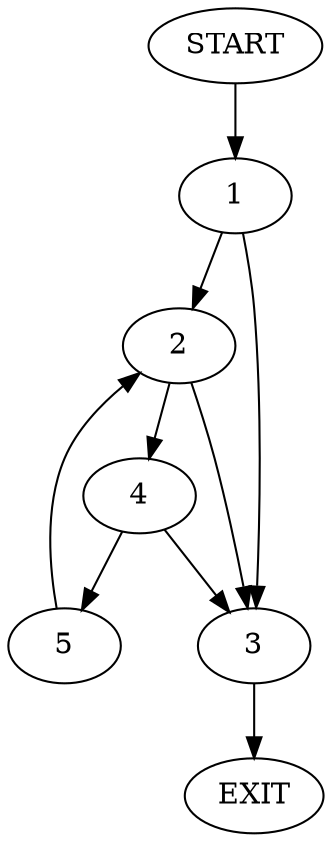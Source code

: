 digraph {
0 [label="START"]
6 [label="EXIT"]
0 -> 1
1 -> 2
1 -> 3
2 -> 3
2 -> 4
3 -> 6
4 -> 5
4 -> 3
5 -> 2
}
